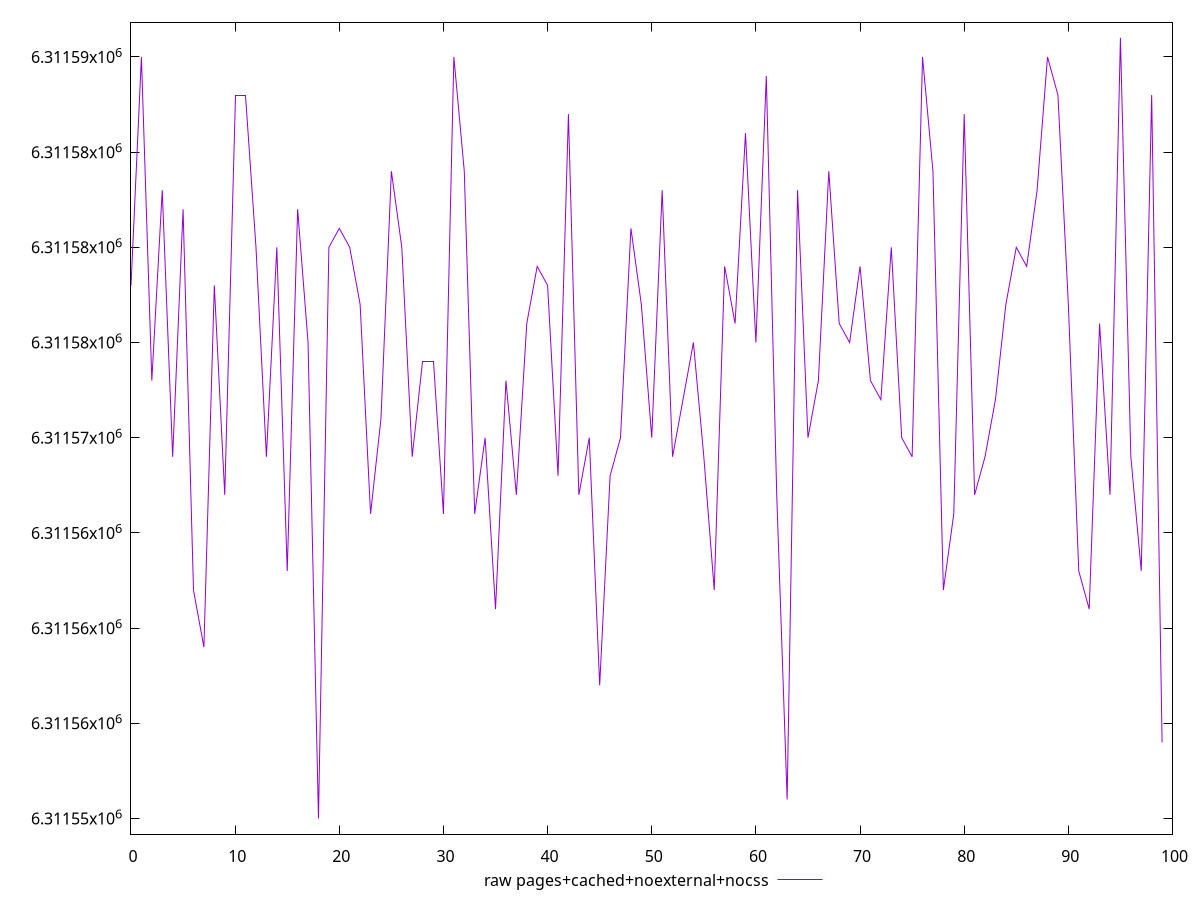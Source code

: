 $_rawPagesCachedNoexternalNocss <<EOF
6311578
6311590
6311573
6311583
6311569
6311582
6311562
6311559
6311578
6311567
6311588
6311588
6311580
6311569
6311580
6311563
6311582
6311575
6311550
6311580
6311581
6311580
6311577
6311566
6311571
6311584
6311580
6311569
6311574
6311574
6311566
6311590
6311584
6311566
6311570
6311561
6311573
6311567
6311576
6311579
6311578
6311568
6311587
6311567
6311570
6311557
6311568
6311570
6311581
6311577
6311570
6311583
6311569
6311572
6311575
6311569
6311562
6311579
6311576
6311586
6311575
6311589
6311567
6311551
6311583
6311570
6311573
6311584
6311576
6311575
6311579
6311573
6311572
6311580
6311570
6311569
6311590
6311584
6311562
6311566
6311587
6311567
6311569
6311572
6311577
6311580
6311579
6311583
6311590
6311588
6311577
6311563
6311561
6311576
6311567
6311591
6311569
6311563
6311588
6311554
EOF
set key outside below
set terminal pngcairo
set output "report_00006_2020-11-02T20-21-41.718Z/total-byte-weight/pages+cached+noexternal+nocss//raw.png"
set yrange [6311549.18:6311591.82]
plot $_rawPagesCachedNoexternalNocss title "raw pages+cached+noexternal+nocss" with line ,